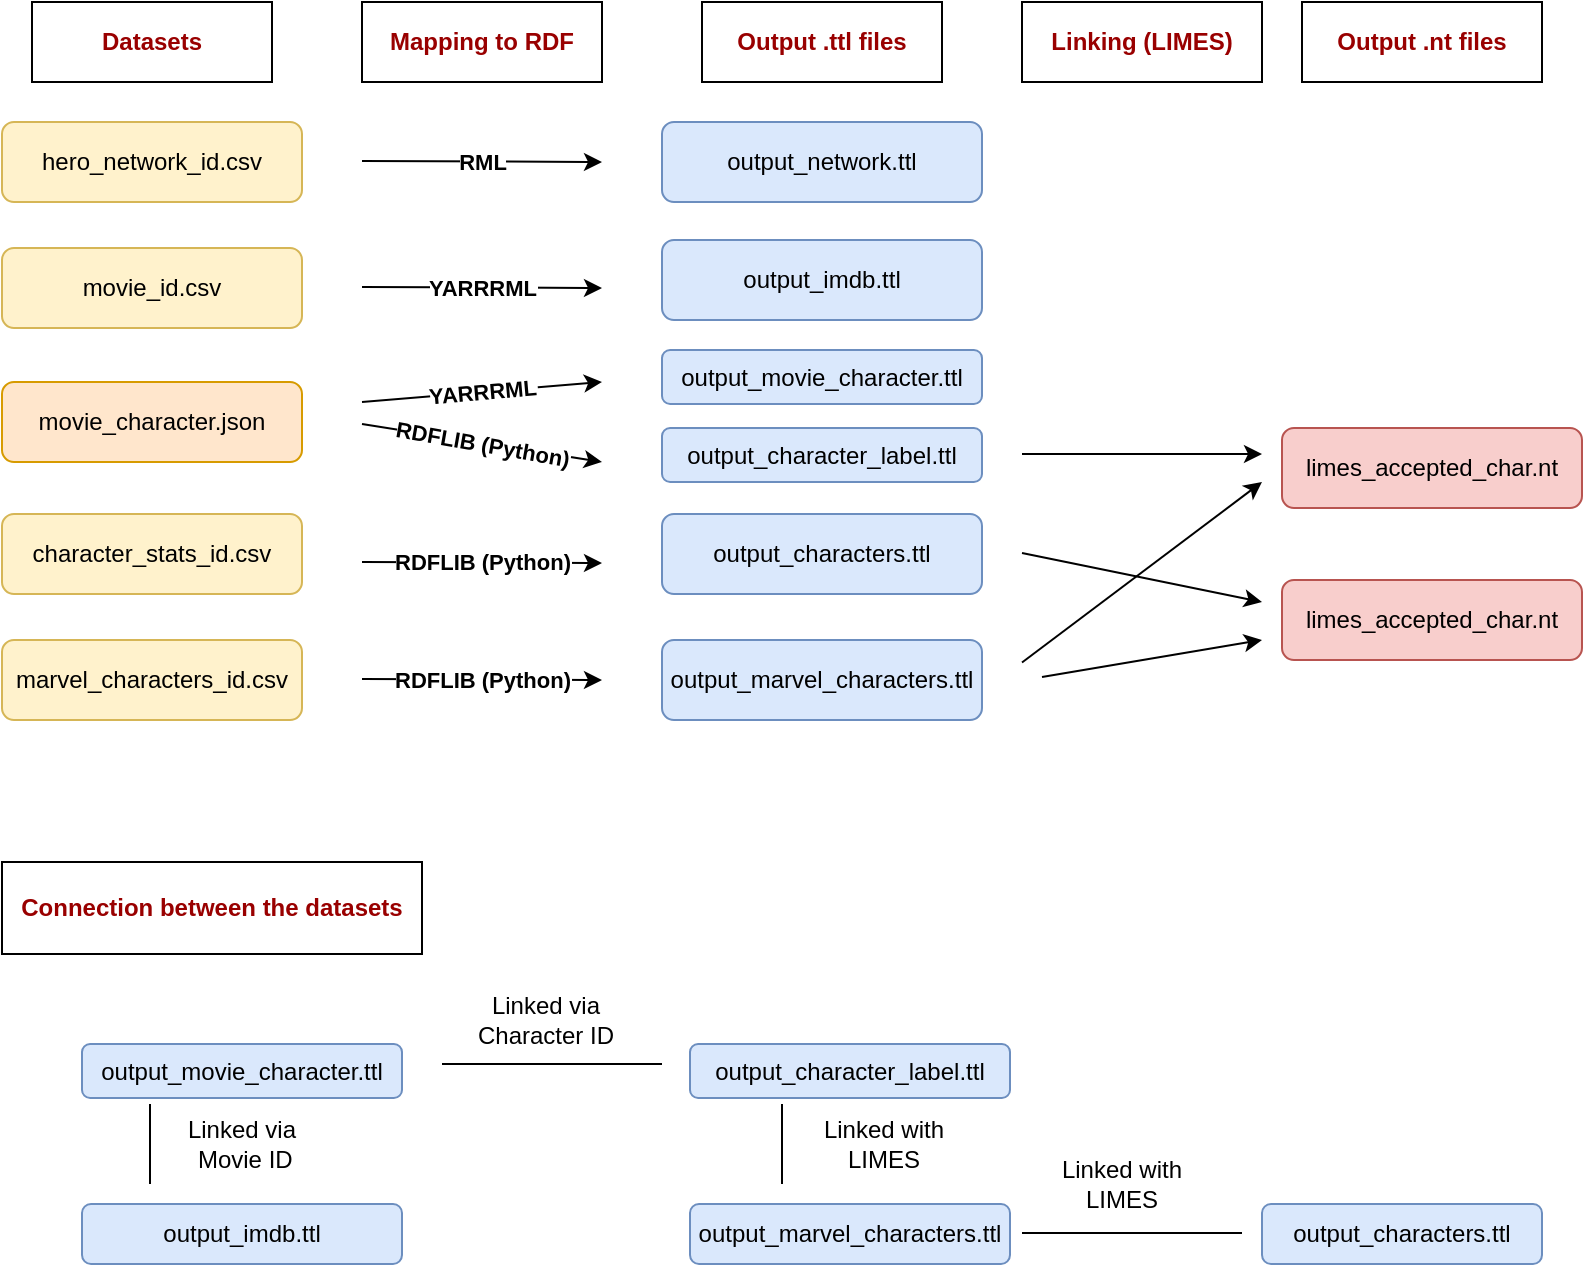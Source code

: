 <mxfile version="14.5.7" type="device"><diagram id="C5RBs43oDa-KdzZeNtuy" name="Page-1"><mxGraphModel dx="1038" dy="548" grid="1" gridSize="10" guides="1" tooltips="1" connect="1" arrows="1" fold="1" page="1" pageScale="1" pageWidth="827" pageHeight="1169" math="0" shadow="0"><root><mxCell id="WIyWlLk6GJQsqaUBKTNV-0"/><mxCell id="WIyWlLk6GJQsqaUBKTNV-1" parent="WIyWlLk6GJQsqaUBKTNV-0"/><mxCell id="KyBJyLPYMdaxf_lOuChk-1" value="movie_id.csv" style="rounded=1;whiteSpace=wrap;html=1;fillColor=#fff2cc;strokeColor=#d6b656;" vertex="1" parent="WIyWlLk6GJQsqaUBKTNV-1"><mxGeometry x="40" y="143" width="150" height="40" as="geometry"/></mxCell><mxCell id="KyBJyLPYMdaxf_lOuChk-2" value="movie_character.json" style="rounded=1;whiteSpace=wrap;html=1;fillColor=#ffe6cc;strokeColor=#d79b00;" vertex="1" parent="WIyWlLk6GJQsqaUBKTNV-1"><mxGeometry x="40" y="210" width="150" height="40" as="geometry"/></mxCell><mxCell id="KyBJyLPYMdaxf_lOuChk-3" value="hero_network_id.csv" style="rounded=1;whiteSpace=wrap;html=1;fillColor=#fff2cc;strokeColor=#d6b656;" vertex="1" parent="WIyWlLk6GJQsqaUBKTNV-1"><mxGeometry x="40" y="80" width="150" height="40" as="geometry"/></mxCell><mxCell id="KyBJyLPYMdaxf_lOuChk-4" value="marvel_characters_id.csv" style="rounded=1;whiteSpace=wrap;html=1;fillColor=#fff2cc;strokeColor=#d6b656;" vertex="1" parent="WIyWlLk6GJQsqaUBKTNV-1"><mxGeometry x="40" y="339" width="150" height="40" as="geometry"/></mxCell><mxCell id="KyBJyLPYMdaxf_lOuChk-5" value="character_stats_id.csv" style="rounded=1;whiteSpace=wrap;html=1;fillColor=#fff2cc;strokeColor=#d6b656;" vertex="1" parent="WIyWlLk6GJQsqaUBKTNV-1"><mxGeometry x="40" y="276" width="150" height="40" as="geometry"/></mxCell><mxCell id="KyBJyLPYMdaxf_lOuChk-7" value="" style="endArrow=classic;html=1;" edge="1" parent="WIyWlLk6GJQsqaUBKTNV-1"><mxGeometry relative="1" as="geometry"><mxPoint x="220" y="358.5" as="sourcePoint"/><mxPoint x="340" y="359" as="targetPoint"/></mxGeometry></mxCell><mxCell id="KyBJyLPYMdaxf_lOuChk-8" value="RDFLIB (Python)" style="edgeLabel;resizable=0;html=1;align=center;verticalAlign=middle;fontStyle=1" connectable="0" vertex="1" parent="KyBJyLPYMdaxf_lOuChk-7"><mxGeometry relative="1" as="geometry"/></mxCell><mxCell id="KyBJyLPYMdaxf_lOuChk-10" value="" style="endArrow=classic;html=1;" edge="1" parent="WIyWlLk6GJQsqaUBKTNV-1"><mxGeometry relative="1" as="geometry"><mxPoint x="220" y="300" as="sourcePoint"/><mxPoint x="340" y="300.5" as="targetPoint"/></mxGeometry></mxCell><mxCell id="KyBJyLPYMdaxf_lOuChk-11" value="RDFLIB (Python)" style="edgeLabel;resizable=0;html=1;align=center;verticalAlign=middle;fontStyle=1" connectable="0" vertex="1" parent="KyBJyLPYMdaxf_lOuChk-10"><mxGeometry relative="1" as="geometry"/></mxCell><mxCell id="KyBJyLPYMdaxf_lOuChk-12" value="" style="endArrow=classic;html=1;" edge="1" parent="WIyWlLk6GJQsqaUBKTNV-1"><mxGeometry relative="1" as="geometry"><mxPoint x="220" y="99.5" as="sourcePoint"/><mxPoint x="340" y="100" as="targetPoint"/></mxGeometry></mxCell><mxCell id="KyBJyLPYMdaxf_lOuChk-13" value="RML" style="edgeLabel;resizable=0;html=1;align=center;verticalAlign=middle;fontStyle=1" connectable="0" vertex="1" parent="KyBJyLPYMdaxf_lOuChk-12"><mxGeometry relative="1" as="geometry"/></mxCell><mxCell id="KyBJyLPYMdaxf_lOuChk-14" value="" style="endArrow=classic;html=1;" edge="1" parent="WIyWlLk6GJQsqaUBKTNV-1"><mxGeometry relative="1" as="geometry"><mxPoint x="220" y="162.5" as="sourcePoint"/><mxPoint x="340" y="163" as="targetPoint"/></mxGeometry></mxCell><mxCell id="KyBJyLPYMdaxf_lOuChk-15" value="YARRRML" style="edgeLabel;resizable=0;html=1;align=center;verticalAlign=middle;fontStyle=1" connectable="0" vertex="1" parent="KyBJyLPYMdaxf_lOuChk-14"><mxGeometry relative="1" as="geometry"/></mxCell><mxCell id="KyBJyLPYMdaxf_lOuChk-16" value="" style="endArrow=classic;html=1;" edge="1" parent="WIyWlLk6GJQsqaUBKTNV-1"><mxGeometry relative="1" as="geometry"><mxPoint x="220" y="231" as="sourcePoint"/><mxPoint x="340" y="250" as="targetPoint"/></mxGeometry></mxCell><mxCell id="KyBJyLPYMdaxf_lOuChk-17" value="RDFLIB (Python)" style="edgeLabel;resizable=0;html=1;align=center;verticalAlign=middle;rotation=10;fontStyle=1" connectable="0" vertex="1" parent="KyBJyLPYMdaxf_lOuChk-16"><mxGeometry relative="1" as="geometry"/></mxCell><mxCell id="KyBJyLPYMdaxf_lOuChk-18" value="" style="endArrow=classic;html=1;" edge="1" parent="WIyWlLk6GJQsqaUBKTNV-1"><mxGeometry relative="1" as="geometry"><mxPoint x="220" y="220" as="sourcePoint"/><mxPoint x="340" y="210" as="targetPoint"/></mxGeometry></mxCell><mxCell id="KyBJyLPYMdaxf_lOuChk-19" value="YARRRML" style="edgeLabel;resizable=0;html=1;align=center;verticalAlign=middle;rotation=-5;fontStyle=1" connectable="0" vertex="1" parent="KyBJyLPYMdaxf_lOuChk-18"><mxGeometry relative="1" as="geometry"/></mxCell><mxCell id="KyBJyLPYMdaxf_lOuChk-20" value="output_network.ttl" style="rounded=1;whiteSpace=wrap;html=1;fillColor=#dae8fc;strokeColor=#6c8ebf;" vertex="1" parent="WIyWlLk6GJQsqaUBKTNV-1"><mxGeometry x="370" y="80" width="160" height="40" as="geometry"/></mxCell><mxCell id="KyBJyLPYMdaxf_lOuChk-21" value="output_imdb.ttl" style="rounded=1;whiteSpace=wrap;html=1;fillColor=#dae8fc;strokeColor=#6c8ebf;" vertex="1" parent="WIyWlLk6GJQsqaUBKTNV-1"><mxGeometry x="370" y="139" width="160" height="40" as="geometry"/></mxCell><mxCell id="KyBJyLPYMdaxf_lOuChk-22" value="output_movie_character.ttl" style="rounded=1;whiteSpace=wrap;html=1;fillColor=#dae8fc;strokeColor=#6c8ebf;" vertex="1" parent="WIyWlLk6GJQsqaUBKTNV-1"><mxGeometry x="370" y="194" width="160" height="27" as="geometry"/></mxCell><mxCell id="KyBJyLPYMdaxf_lOuChk-23" value="output_character_label.ttl" style="rounded=1;whiteSpace=wrap;html=1;fillColor=#dae8fc;strokeColor=#6c8ebf;" vertex="1" parent="WIyWlLk6GJQsqaUBKTNV-1"><mxGeometry x="370" y="233" width="160" height="27" as="geometry"/></mxCell><mxCell id="KyBJyLPYMdaxf_lOuChk-24" value="output_characters.ttl" style="rounded=1;whiteSpace=wrap;html=1;fillColor=#dae8fc;strokeColor=#6c8ebf;" vertex="1" parent="WIyWlLk6GJQsqaUBKTNV-1"><mxGeometry x="370" y="276" width="160" height="40" as="geometry"/></mxCell><mxCell id="KyBJyLPYMdaxf_lOuChk-25" value="output_marvel_characters.ttl" style="rounded=1;whiteSpace=wrap;html=1;fillColor=#dae8fc;strokeColor=#6c8ebf;" vertex="1" parent="WIyWlLk6GJQsqaUBKTNV-1"><mxGeometry x="370" y="339" width="160" height="40" as="geometry"/></mxCell><mxCell id="KyBJyLPYMdaxf_lOuChk-26" value="Mapping to RDF" style="rounded=0;whiteSpace=wrap;html=1;fontStyle=1;fontColor=#990000;" vertex="1" parent="WIyWlLk6GJQsqaUBKTNV-1"><mxGeometry x="220" y="20" width="120" height="40" as="geometry"/></mxCell><mxCell id="KyBJyLPYMdaxf_lOuChk-27" value="Datasets" style="rounded=0;whiteSpace=wrap;html=1;fontStyle=1;fontColor=#990000;" vertex="1" parent="WIyWlLk6GJQsqaUBKTNV-1"><mxGeometry x="55" y="20" width="120" height="40" as="geometry"/></mxCell><mxCell id="KyBJyLPYMdaxf_lOuChk-28" value="Output .ttl files" style="rounded=0;whiteSpace=wrap;html=1;fontStyle=1;fontColor=#990000;" vertex="1" parent="WIyWlLk6GJQsqaUBKTNV-1"><mxGeometry x="390" y="20" width="120" height="40" as="geometry"/></mxCell><mxCell id="KyBJyLPYMdaxf_lOuChk-29" value="Linking (LIMES)" style="rounded=0;whiteSpace=wrap;html=1;fontStyle=1;fontColor=#990000;" vertex="1" parent="WIyWlLk6GJQsqaUBKTNV-1"><mxGeometry x="550" y="20" width="120" height="40" as="geometry"/></mxCell><mxCell id="KyBJyLPYMdaxf_lOuChk-30" value="" style="endArrow=classic;html=1;fontColor=#990000;" edge="1" parent="WIyWlLk6GJQsqaUBKTNV-1"><mxGeometry relative="1" as="geometry"><mxPoint x="550" y="295.5" as="sourcePoint"/><mxPoint x="670" y="320" as="targetPoint"/></mxGeometry></mxCell><mxCell id="KyBJyLPYMdaxf_lOuChk-32" value="" style="endArrow=classic;html=1;fontColor=#990000;" edge="1" parent="WIyWlLk6GJQsqaUBKTNV-1"><mxGeometry relative="1" as="geometry"><mxPoint x="560" y="357.5" as="sourcePoint"/><mxPoint x="670" y="339" as="targetPoint"/></mxGeometry></mxCell><mxCell id="KyBJyLPYMdaxf_lOuChk-38" value="limes_accepted_char.nt" style="rounded=1;whiteSpace=wrap;html=1;fillColor=#f8cecc;strokeColor=#b85450;" vertex="1" parent="WIyWlLk6GJQsqaUBKTNV-1"><mxGeometry x="680" y="309" width="150" height="40" as="geometry"/></mxCell><mxCell id="KyBJyLPYMdaxf_lOuChk-39" value="Output .nt files" style="rounded=0;whiteSpace=wrap;html=1;fontStyle=1;fontColor=#990000;" vertex="1" parent="WIyWlLk6GJQsqaUBKTNV-1"><mxGeometry x="690" y="20" width="120" height="40" as="geometry"/></mxCell><mxCell id="KyBJyLPYMdaxf_lOuChk-41" value="" style="endArrow=classic;html=1;fontColor=#990000;" edge="1" parent="WIyWlLk6GJQsqaUBKTNV-1"><mxGeometry relative="1" as="geometry"><mxPoint x="550" y="350.25" as="sourcePoint"/><mxPoint x="670" y="260" as="targetPoint"/></mxGeometry></mxCell><mxCell id="KyBJyLPYMdaxf_lOuChk-43" value="" style="endArrow=classic;html=1;fontColor=#990000;" edge="1" parent="WIyWlLk6GJQsqaUBKTNV-1"><mxGeometry relative="1" as="geometry"><mxPoint x="550" y="246" as="sourcePoint"/><mxPoint x="670" y="246" as="targetPoint"/></mxGeometry></mxCell><mxCell id="KyBJyLPYMdaxf_lOuChk-45" value="limes_accepted_char.nt" style="rounded=1;whiteSpace=wrap;html=1;fillColor=#f8cecc;strokeColor=#b85450;" vertex="1" parent="WIyWlLk6GJQsqaUBKTNV-1"><mxGeometry x="680" y="233" width="150" height="40" as="geometry"/></mxCell><mxCell id="KyBJyLPYMdaxf_lOuChk-46" value="output_movie_character.ttl" style="rounded=1;whiteSpace=wrap;html=1;fillColor=#dae8fc;strokeColor=#6c8ebf;" vertex="1" parent="WIyWlLk6GJQsqaUBKTNV-1"><mxGeometry x="80" y="541" width="160" height="27" as="geometry"/></mxCell><mxCell id="KyBJyLPYMdaxf_lOuChk-47" value="output_character_label.ttl" style="rounded=1;whiteSpace=wrap;html=1;fillColor=#dae8fc;strokeColor=#6c8ebf;" vertex="1" parent="WIyWlLk6GJQsqaUBKTNV-1"><mxGeometry x="384" y="541" width="160" height="27" as="geometry"/></mxCell><mxCell id="KyBJyLPYMdaxf_lOuChk-48" value="output_imdb.ttl" style="rounded=1;whiteSpace=wrap;html=1;fillColor=#dae8fc;strokeColor=#6c8ebf;" vertex="1" parent="WIyWlLk6GJQsqaUBKTNV-1"><mxGeometry x="80" y="621" width="160" height="30" as="geometry"/></mxCell><mxCell id="KyBJyLPYMdaxf_lOuChk-49" value="output_characters.ttl" style="rounded=1;whiteSpace=wrap;html=1;fillColor=#dae8fc;strokeColor=#6c8ebf;" vertex="1" parent="WIyWlLk6GJQsqaUBKTNV-1"><mxGeometry x="670" y="621" width="140" height="30" as="geometry"/></mxCell><mxCell id="KyBJyLPYMdaxf_lOuChk-50" value="output_marvel_characters.ttl" style="rounded=1;whiteSpace=wrap;html=1;fillColor=#dae8fc;strokeColor=#6c8ebf;" vertex="1" parent="WIyWlLk6GJQsqaUBKTNV-1"><mxGeometry x="384" y="621" width="160" height="30" as="geometry"/></mxCell><mxCell id="KyBJyLPYMdaxf_lOuChk-51" value="" style="endArrow=none;html=1;fontColor=#990000;" edge="1" parent="WIyWlLk6GJQsqaUBKTNV-1"><mxGeometry width="50" height="50" relative="1" as="geometry"><mxPoint x="260" y="551" as="sourcePoint"/><mxPoint x="370" y="551" as="targetPoint"/></mxGeometry></mxCell><mxCell id="KyBJyLPYMdaxf_lOuChk-52" value="Linked via Character ID" style="text;html=1;strokeColor=none;fillColor=none;align=center;verticalAlign=middle;whiteSpace=wrap;rounded=0;" vertex="1" parent="WIyWlLk6GJQsqaUBKTNV-1"><mxGeometry x="262" y="519" width="100" height="20" as="geometry"/></mxCell><mxCell id="KyBJyLPYMdaxf_lOuChk-55" value="" style="endArrow=none;html=1;fontColor=#990000;" edge="1" parent="WIyWlLk6GJQsqaUBKTNV-1"><mxGeometry width="50" height="50" relative="1" as="geometry"><mxPoint x="114" y="611" as="sourcePoint"/><mxPoint x="114" y="571" as="targetPoint"/></mxGeometry></mxCell><mxCell id="KyBJyLPYMdaxf_lOuChk-56" value="Linked via&lt;br&gt;&amp;nbsp;Movie ID" style="text;html=1;strokeColor=none;fillColor=none;align=center;verticalAlign=middle;whiteSpace=wrap;rounded=0;" vertex="1" parent="WIyWlLk6GJQsqaUBKTNV-1"><mxGeometry x="112" y="581" width="96" height="20" as="geometry"/></mxCell><mxCell id="KyBJyLPYMdaxf_lOuChk-58" value="Linked with LIMES" style="text;html=1;strokeColor=none;fillColor=none;align=center;verticalAlign=middle;whiteSpace=wrap;rounded=0;" vertex="1" parent="WIyWlLk6GJQsqaUBKTNV-1"><mxGeometry x="550" y="601" width="100" height="20" as="geometry"/></mxCell><mxCell id="KyBJyLPYMdaxf_lOuChk-59" value="" style="endArrow=none;html=1;fontColor=#990000;" edge="1" parent="WIyWlLk6GJQsqaUBKTNV-1"><mxGeometry width="50" height="50" relative="1" as="geometry"><mxPoint x="550" y="635.5" as="sourcePoint"/><mxPoint x="660" y="635.5" as="targetPoint"/></mxGeometry></mxCell><mxCell id="KyBJyLPYMdaxf_lOuChk-60" value="Linked with LIMES" style="text;html=1;strokeColor=none;fillColor=none;align=center;verticalAlign=middle;whiteSpace=wrap;rounded=0;" vertex="1" parent="WIyWlLk6GJQsqaUBKTNV-1"><mxGeometry x="433" y="581" width="96" height="20" as="geometry"/></mxCell><mxCell id="KyBJyLPYMdaxf_lOuChk-61" value="" style="endArrow=none;html=1;fontColor=#990000;" edge="1" parent="WIyWlLk6GJQsqaUBKTNV-1"><mxGeometry width="50" height="50" relative="1" as="geometry"><mxPoint x="430" y="611" as="sourcePoint"/><mxPoint x="430" y="571" as="targetPoint"/></mxGeometry></mxCell><mxCell id="KyBJyLPYMdaxf_lOuChk-62" value="Connection between the datasets" style="rounded=0;whiteSpace=wrap;html=1;fontColor=#990000;fontStyle=1" vertex="1" parent="WIyWlLk6GJQsqaUBKTNV-1"><mxGeometry x="40" y="450" width="210" height="46" as="geometry"/></mxCell></root></mxGraphModel></diagram></mxfile>